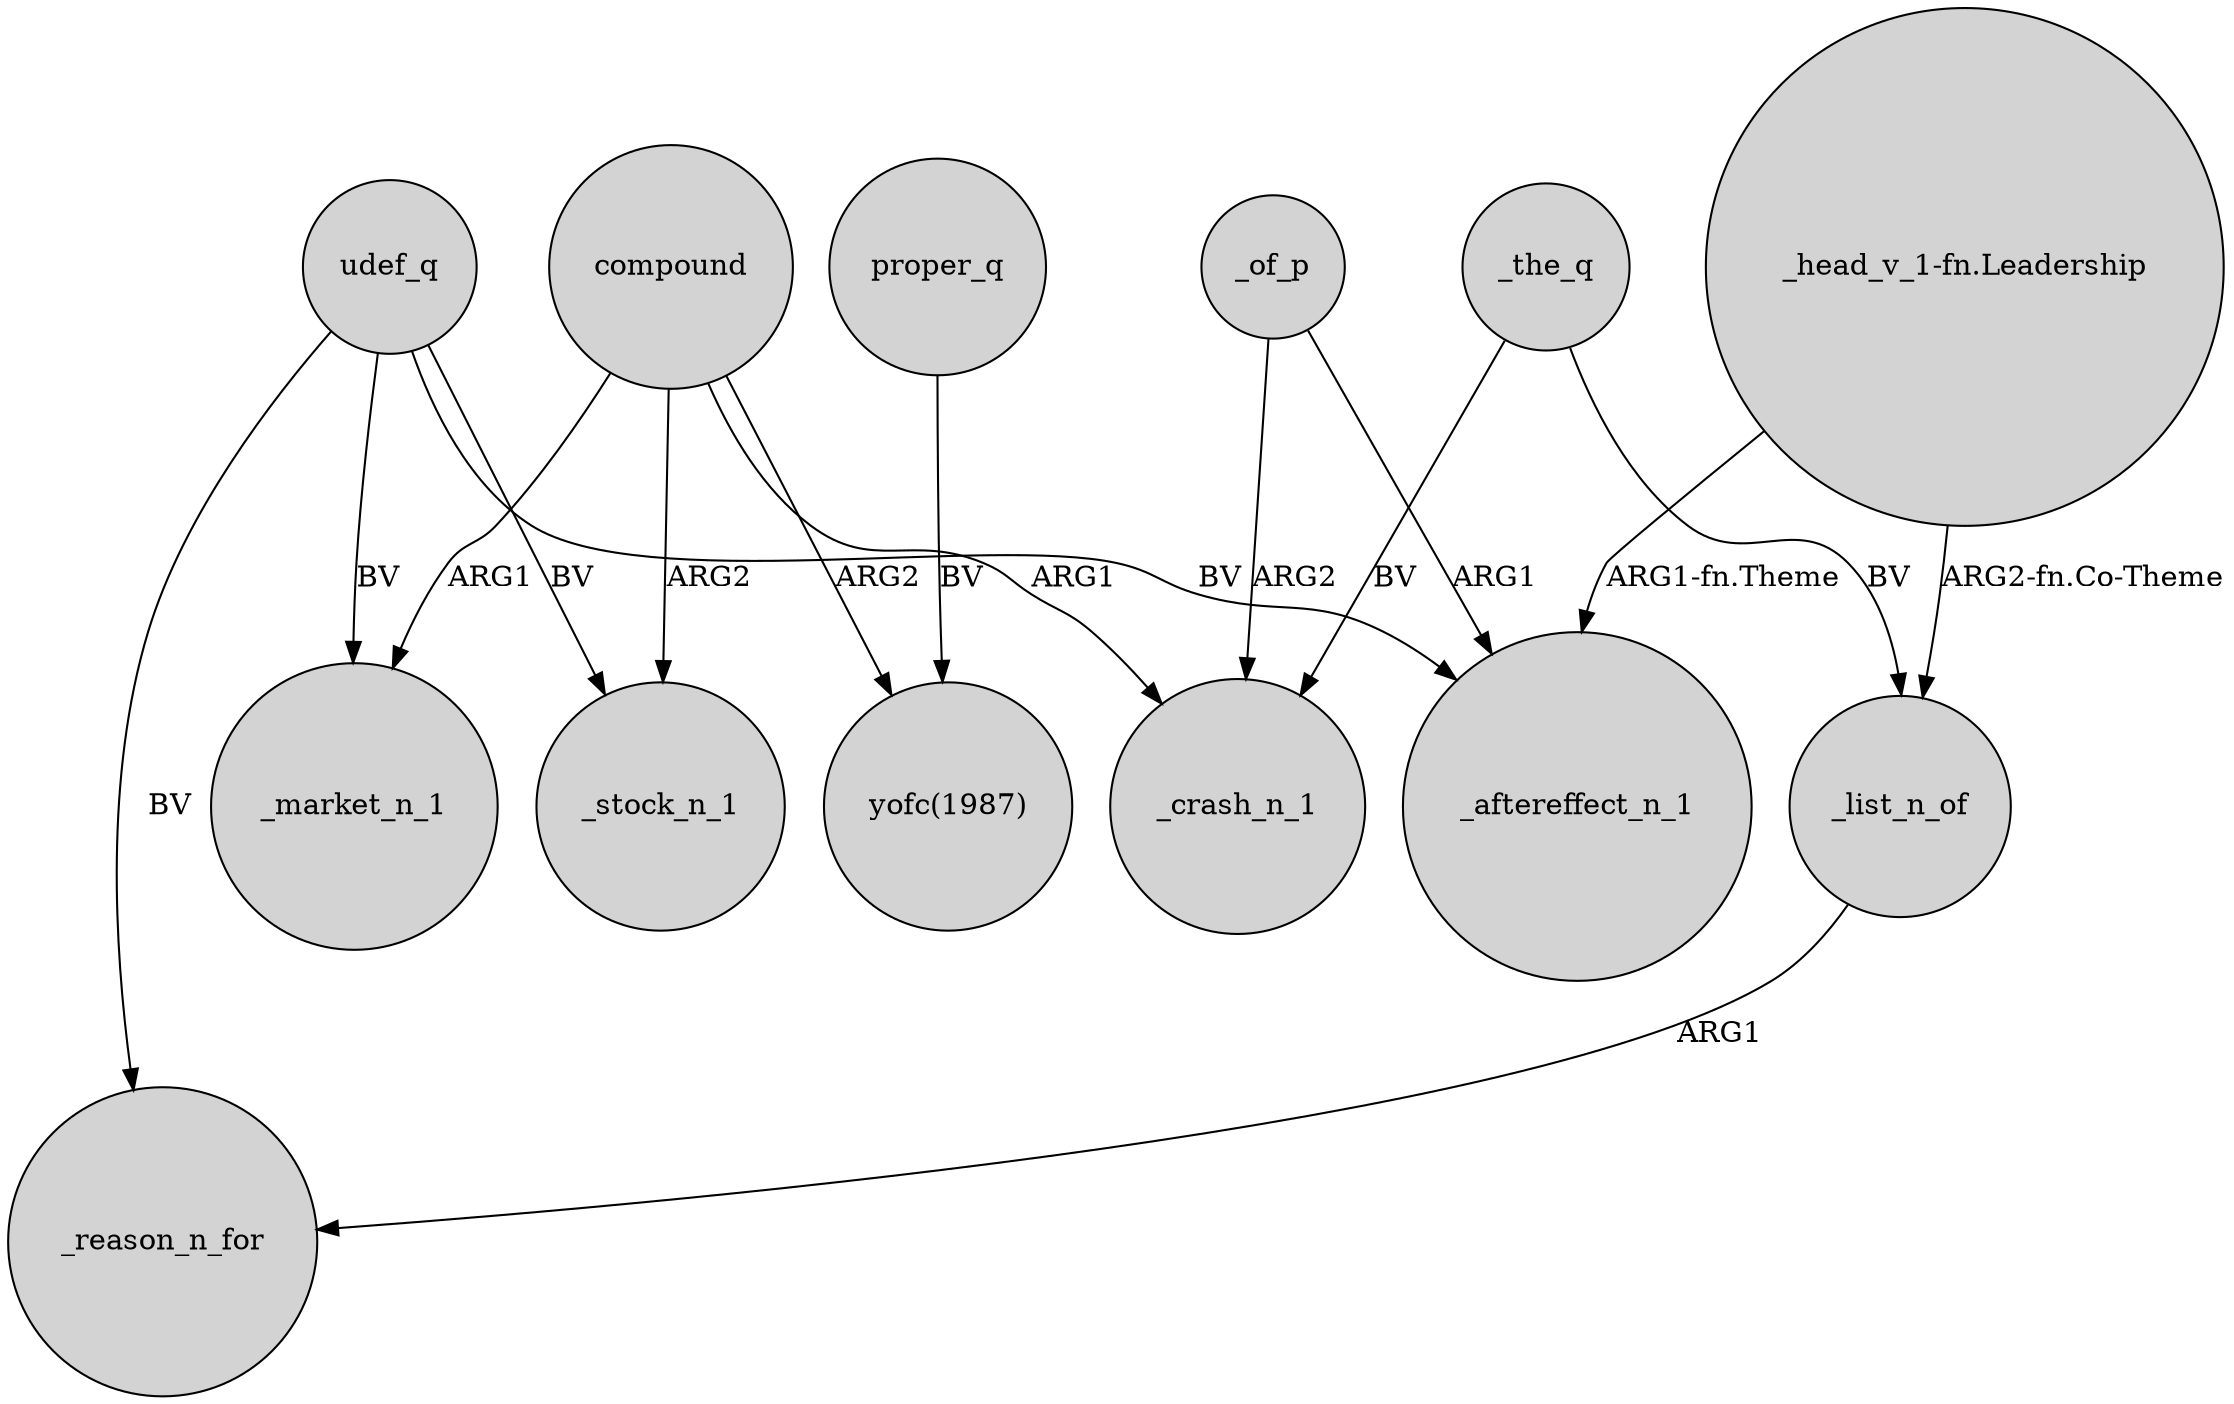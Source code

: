 digraph {
	node [shape=circle style=filled]
	_of_p -> _crash_n_1 [label=ARG2]
	_of_p -> _aftereffect_n_1 [label=ARG1]
	"_head_v_1-fn.Leadership" -> _list_n_of [label="ARG2-fn.Co-Theme"]
	compound -> _crash_n_1 [label=ARG1]
	udef_q -> _stock_n_1 [label=BV]
	_the_q -> _list_n_of [label=BV]
	udef_q -> _aftereffect_n_1 [label=BV]
	udef_q -> _market_n_1 [label=BV]
	compound -> _market_n_1 [label=ARG1]
	_list_n_of -> _reason_n_for [label=ARG1]
	udef_q -> _reason_n_for [label=BV]
	_the_q -> _crash_n_1 [label=BV]
	compound -> "yofc(1987)" [label=ARG2]
	compound -> _stock_n_1 [label=ARG2]
	proper_q -> "yofc(1987)" [label=BV]
	"_head_v_1-fn.Leadership" -> _aftereffect_n_1 [label="ARG1-fn.Theme"]
}

